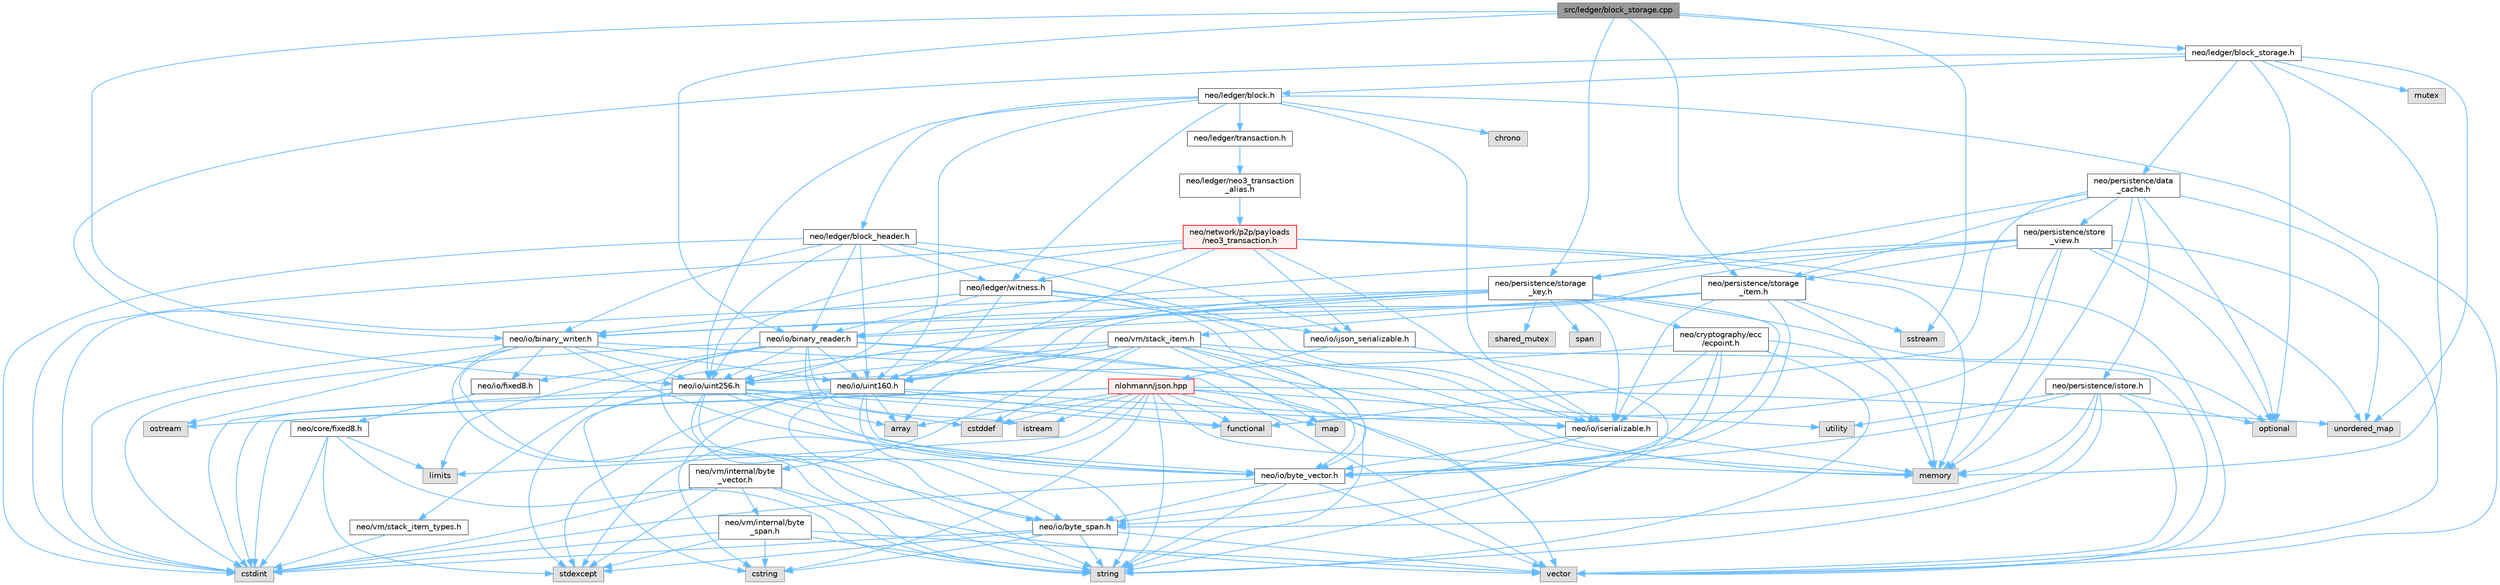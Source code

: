 digraph "src/ledger/block_storage.cpp"
{
 // LATEX_PDF_SIZE
  bgcolor="transparent";
  edge [fontname=Helvetica,fontsize=10,labelfontname=Helvetica,labelfontsize=10];
  node [fontname=Helvetica,fontsize=10,shape=box,height=0.2,width=0.4];
  Node1 [id="Node000001",label="src/ledger/block_storage.cpp",height=0.2,width=0.4,color="gray40", fillcolor="grey60", style="filled", fontcolor="black",tooltip=" "];
  Node1 -> Node2 [id="edge1_Node000001_Node000002",color="steelblue1",style="solid",tooltip=" "];
  Node2 [id="Node000002",label="neo/io/binary_reader.h",height=0.2,width=0.4,color="grey40", fillcolor="white", style="filled",URL="$binary__reader_8h.html",tooltip=" "];
  Node2 -> Node3 [id="edge2_Node000002_Node000003",color="steelblue1",style="solid",tooltip=" "];
  Node3 [id="Node000003",label="neo/io/byte_vector.h",height=0.2,width=0.4,color="grey40", fillcolor="white", style="filled",URL="$io_2byte__vector_8h.html",tooltip=" "];
  Node3 -> Node4 [id="edge3_Node000003_Node000004",color="steelblue1",style="solid",tooltip=" "];
  Node4 [id="Node000004",label="neo/io/byte_span.h",height=0.2,width=0.4,color="grey40", fillcolor="white", style="filled",URL="$io_2byte__span_8h.html",tooltip=" "];
  Node4 -> Node5 [id="edge4_Node000004_Node000005",color="steelblue1",style="solid",tooltip=" "];
  Node5 [id="Node000005",label="cstdint",height=0.2,width=0.4,color="grey60", fillcolor="#E0E0E0", style="filled",tooltip=" "];
  Node4 -> Node6 [id="edge5_Node000004_Node000006",color="steelblue1",style="solid",tooltip=" "];
  Node6 [id="Node000006",label="cstring",height=0.2,width=0.4,color="grey60", fillcolor="#E0E0E0", style="filled",tooltip=" "];
  Node4 -> Node7 [id="edge6_Node000004_Node000007",color="steelblue1",style="solid",tooltip=" "];
  Node7 [id="Node000007",label="stdexcept",height=0.2,width=0.4,color="grey60", fillcolor="#E0E0E0", style="filled",tooltip=" "];
  Node4 -> Node8 [id="edge7_Node000004_Node000008",color="steelblue1",style="solid",tooltip=" "];
  Node8 [id="Node000008",label="string",height=0.2,width=0.4,color="grey60", fillcolor="#E0E0E0", style="filled",tooltip=" "];
  Node4 -> Node9 [id="edge8_Node000004_Node000009",color="steelblue1",style="solid",tooltip=" "];
  Node9 [id="Node000009",label="vector",height=0.2,width=0.4,color="grey60", fillcolor="#E0E0E0", style="filled",tooltip=" "];
  Node3 -> Node5 [id="edge9_Node000003_Node000005",color="steelblue1",style="solid",tooltip=" "];
  Node3 -> Node8 [id="edge10_Node000003_Node000008",color="steelblue1",style="solid",tooltip=" "];
  Node3 -> Node9 [id="edge11_Node000003_Node000009",color="steelblue1",style="solid",tooltip=" "];
  Node2 -> Node10 [id="edge12_Node000002_Node000010",color="steelblue1",style="solid",tooltip=" "];
  Node10 [id="Node000010",label="neo/io/fixed8.h",height=0.2,width=0.4,color="grey40", fillcolor="white", style="filled",URL="$io_2fixed8_8h.html",tooltip=" "];
  Node10 -> Node11 [id="edge13_Node000010_Node000011",color="steelblue1",style="solid",tooltip=" "];
  Node11 [id="Node000011",label="neo/core/fixed8.h",height=0.2,width=0.4,color="grey40", fillcolor="white", style="filled",URL="$core_2fixed8_8h.html",tooltip=" "];
  Node11 -> Node5 [id="edge14_Node000011_Node000005",color="steelblue1",style="solid",tooltip=" "];
  Node11 -> Node12 [id="edge15_Node000011_Node000012",color="steelblue1",style="solid",tooltip=" "];
  Node12 [id="Node000012",label="limits",height=0.2,width=0.4,color="grey60", fillcolor="#E0E0E0", style="filled",tooltip=" "];
  Node11 -> Node7 [id="edge16_Node000011_Node000007",color="steelblue1",style="solid",tooltip=" "];
  Node11 -> Node8 [id="edge17_Node000011_Node000008",color="steelblue1",style="solid",tooltip=" "];
  Node2 -> Node13 [id="edge18_Node000002_Node000013",color="steelblue1",style="solid",tooltip=" "];
  Node13 [id="Node000013",label="neo/io/uint160.h",height=0.2,width=0.4,color="grey40", fillcolor="white", style="filled",URL="$uint160_8h.html",tooltip=" "];
  Node13 -> Node4 [id="edge19_Node000013_Node000004",color="steelblue1",style="solid",tooltip=" "];
  Node13 -> Node3 [id="edge20_Node000013_Node000003",color="steelblue1",style="solid",tooltip=" "];
  Node13 -> Node14 [id="edge21_Node000013_Node000014",color="steelblue1",style="solid",tooltip=" "];
  Node14 [id="Node000014",label="neo/io/iserializable.h",height=0.2,width=0.4,color="grey40", fillcolor="white", style="filled",URL="$iserializable_8h.html",tooltip=" "];
  Node14 -> Node4 [id="edge22_Node000014_Node000004",color="steelblue1",style="solid",tooltip=" "];
  Node14 -> Node3 [id="edge23_Node000014_Node000003",color="steelblue1",style="solid",tooltip=" "];
  Node14 -> Node15 [id="edge24_Node000014_Node000015",color="steelblue1",style="solid",tooltip=" "];
  Node15 [id="Node000015",label="memory",height=0.2,width=0.4,color="grey60", fillcolor="#E0E0E0", style="filled",tooltip=" "];
  Node13 -> Node16 [id="edge25_Node000013_Node000016",color="steelblue1",style="solid",tooltip=" "];
  Node16 [id="Node000016",label="array",height=0.2,width=0.4,color="grey60", fillcolor="#E0E0E0", style="filled",tooltip=" "];
  Node13 -> Node5 [id="edge26_Node000013_Node000005",color="steelblue1",style="solid",tooltip=" "];
  Node13 -> Node6 [id="edge27_Node000013_Node000006",color="steelblue1",style="solid",tooltip=" "];
  Node13 -> Node17 [id="edge28_Node000013_Node000017",color="steelblue1",style="solid",tooltip=" "];
  Node17 [id="Node000017",label="functional",height=0.2,width=0.4,color="grey60", fillcolor="#E0E0E0", style="filled",tooltip=" "];
  Node13 -> Node7 [id="edge29_Node000013_Node000007",color="steelblue1",style="solid",tooltip=" "];
  Node13 -> Node8 [id="edge30_Node000013_Node000008",color="steelblue1",style="solid",tooltip=" "];
  Node2 -> Node18 [id="edge31_Node000002_Node000018",color="steelblue1",style="solid",tooltip=" "];
  Node18 [id="Node000018",label="neo/io/uint256.h",height=0.2,width=0.4,color="grey40", fillcolor="white", style="filled",URL="$uint256_8h.html",tooltip=" "];
  Node18 -> Node4 [id="edge32_Node000018_Node000004",color="steelblue1",style="solid",tooltip=" "];
  Node18 -> Node3 [id="edge33_Node000018_Node000003",color="steelblue1",style="solid",tooltip=" "];
  Node18 -> Node14 [id="edge34_Node000018_Node000014",color="steelblue1",style="solid",tooltip=" "];
  Node18 -> Node16 [id="edge35_Node000018_Node000016",color="steelblue1",style="solid",tooltip=" "];
  Node18 -> Node19 [id="edge36_Node000018_Node000019",color="steelblue1",style="solid",tooltip=" "];
  Node19 [id="Node000019",label="cstddef",height=0.2,width=0.4,color="grey60", fillcolor="#E0E0E0", style="filled",tooltip=" "];
  Node18 -> Node5 [id="edge37_Node000018_Node000005",color="steelblue1",style="solid",tooltip=" "];
  Node18 -> Node6 [id="edge38_Node000018_Node000006",color="steelblue1",style="solid",tooltip=" "];
  Node18 -> Node17 [id="edge39_Node000018_Node000017",color="steelblue1",style="solid",tooltip=" "];
  Node18 -> Node7 [id="edge40_Node000018_Node000007",color="steelblue1",style="solid",tooltip=" "];
  Node18 -> Node8 [id="edge41_Node000018_Node000008",color="steelblue1",style="solid",tooltip=" "];
  Node2 -> Node5 [id="edge42_Node000002_Node000005",color="steelblue1",style="solid",tooltip=" "];
  Node2 -> Node20 [id="edge43_Node000002_Node000020",color="steelblue1",style="solid",tooltip=" "];
  Node20 [id="Node000020",label="istream",height=0.2,width=0.4,color="grey60", fillcolor="#E0E0E0", style="filled",tooltip=" "];
  Node2 -> Node12 [id="edge44_Node000002_Node000012",color="steelblue1",style="solid",tooltip=" "];
  Node2 -> Node15 [id="edge45_Node000002_Node000015",color="steelblue1",style="solid",tooltip=" "];
  Node2 -> Node8 [id="edge46_Node000002_Node000008",color="steelblue1",style="solid",tooltip=" "];
  Node2 -> Node9 [id="edge47_Node000002_Node000009",color="steelblue1",style="solid",tooltip=" "];
  Node1 -> Node21 [id="edge48_Node000001_Node000021",color="steelblue1",style="solid",tooltip=" "];
  Node21 [id="Node000021",label="neo/io/binary_writer.h",height=0.2,width=0.4,color="grey40", fillcolor="white", style="filled",URL="$binary__writer_8h.html",tooltip=" "];
  Node21 -> Node4 [id="edge49_Node000021_Node000004",color="steelblue1",style="solid",tooltip=" "];
  Node21 -> Node3 [id="edge50_Node000021_Node000003",color="steelblue1",style="solid",tooltip=" "];
  Node21 -> Node10 [id="edge51_Node000021_Node000010",color="steelblue1",style="solid",tooltip=" "];
  Node21 -> Node13 [id="edge52_Node000021_Node000013",color="steelblue1",style="solid",tooltip=" "];
  Node21 -> Node18 [id="edge53_Node000021_Node000018",color="steelblue1",style="solid",tooltip=" "];
  Node21 -> Node5 [id="edge54_Node000021_Node000005",color="steelblue1",style="solid",tooltip=" "];
  Node21 -> Node22 [id="edge55_Node000021_Node000022",color="steelblue1",style="solid",tooltip=" "];
  Node22 [id="Node000022",label="ostream",height=0.2,width=0.4,color="grey60", fillcolor="#E0E0E0", style="filled",tooltip=" "];
  Node21 -> Node8 [id="edge56_Node000021_Node000008",color="steelblue1",style="solid",tooltip=" "];
  Node21 -> Node9 [id="edge57_Node000021_Node000009",color="steelblue1",style="solid",tooltip=" "];
  Node1 -> Node23 [id="edge58_Node000001_Node000023",color="steelblue1",style="solid",tooltip=" "];
  Node23 [id="Node000023",label="neo/ledger/block_storage.h",height=0.2,width=0.4,color="grey40", fillcolor="white", style="filled",URL="$block__storage_8h.html",tooltip=" "];
  Node23 -> Node18 [id="edge59_Node000023_Node000018",color="steelblue1",style="solid",tooltip=" "];
  Node23 -> Node24 [id="edge60_Node000023_Node000024",color="steelblue1",style="solid",tooltip=" "];
  Node24 [id="Node000024",label="neo/ledger/block.h",height=0.2,width=0.4,color="grey40", fillcolor="white", style="filled",URL="$ledger_2block_8h.html",tooltip=" "];
  Node24 -> Node14 [id="edge61_Node000024_Node000014",color="steelblue1",style="solid",tooltip=" "];
  Node24 -> Node13 [id="edge62_Node000024_Node000013",color="steelblue1",style="solid",tooltip=" "];
  Node24 -> Node18 [id="edge63_Node000024_Node000018",color="steelblue1",style="solid",tooltip=" "];
  Node24 -> Node25 [id="edge64_Node000024_Node000025",color="steelblue1",style="solid",tooltip=" "];
  Node25 [id="Node000025",label="neo/ledger/block_header.h",height=0.2,width=0.4,color="grey40", fillcolor="white", style="filled",URL="$block__header_8h.html",tooltip=" "];
  Node25 -> Node2 [id="edge65_Node000025_Node000002",color="steelblue1",style="solid",tooltip=" "];
  Node25 -> Node21 [id="edge66_Node000025_Node000021",color="steelblue1",style="solid",tooltip=" "];
  Node25 -> Node26 [id="edge67_Node000025_Node000026",color="steelblue1",style="solid",tooltip=" "];
  Node26 [id="Node000026",label="neo/io/ijson_serializable.h",height=0.2,width=0.4,color="grey40", fillcolor="white", style="filled",URL="$ijson__serializable_8h.html",tooltip=" "];
  Node26 -> Node27 [id="edge68_Node000026_Node000027",color="steelblue1",style="solid",tooltip=" "];
  Node27 [id="Node000027",label="nlohmann/json.hpp",height=0.2,width=0.4,color="red", fillcolor="#FFF0F0", style="filled",URL="$json_8hpp.html",tooltip=" "];
  Node27 -> Node19 [id="edge69_Node000027_Node000019",color="steelblue1",style="solid",tooltip=" "];
  Node27 -> Node17 [id="edge70_Node000027_Node000017",color="steelblue1",style="solid",tooltip=" "];
  Node27 -> Node15 [id="edge71_Node000027_Node000015",color="steelblue1",style="solid",tooltip=" "];
  Node27 -> Node8 [id="edge72_Node000027_Node000008",color="steelblue1",style="solid",tooltip=" "];
  Node27 -> Node32 [id="edge73_Node000027_Node000032",color="steelblue1",style="solid",tooltip=" "];
  Node32 [id="Node000032",label="utility",height=0.2,width=0.4,color="grey60", fillcolor="#E0E0E0", style="filled",tooltip=" "];
  Node27 -> Node9 [id="edge74_Node000027_Node000009",color="steelblue1",style="solid",tooltip=" "];
  Node27 -> Node16 [id="edge75_Node000027_Node000016",color="steelblue1",style="solid",tooltip=" "];
  Node27 -> Node34 [id="edge76_Node000027_Node000034",color="steelblue1",style="solid",tooltip=" "];
  Node34 [id="Node000034",label="map",height=0.2,width=0.4,color="grey60", fillcolor="#E0E0E0", style="filled",tooltip=" "];
  Node27 -> Node37 [id="edge77_Node000027_Node000037",color="steelblue1",style="solid",tooltip=" "];
  Node37 [id="Node000037",label="unordered_map",height=0.2,width=0.4,color="grey60", fillcolor="#E0E0E0", style="filled",tooltip=" "];
  Node27 -> Node7 [id="edge78_Node000027_Node000007",color="steelblue1",style="solid",tooltip=" "];
  Node27 -> Node5 [id="edge79_Node000027_Node000005",color="steelblue1",style="solid",tooltip=" "];
  Node27 -> Node12 [id="edge80_Node000027_Node000012",color="steelblue1",style="solid",tooltip=" "];
  Node27 -> Node6 [id="edge81_Node000027_Node000006",color="steelblue1",style="solid",tooltip=" "];
  Node27 -> Node20 [id="edge82_Node000027_Node000020",color="steelblue1",style="solid",tooltip=" "];
  Node27 -> Node22 [id="edge83_Node000027_Node000022",color="steelblue1",style="solid",tooltip=" "];
  Node26 -> Node8 [id="edge84_Node000026_Node000008",color="steelblue1",style="solid",tooltip=" "];
  Node25 -> Node14 [id="edge85_Node000025_Node000014",color="steelblue1",style="solid",tooltip=" "];
  Node25 -> Node13 [id="edge86_Node000025_Node000013",color="steelblue1",style="solid",tooltip=" "];
  Node25 -> Node18 [id="edge87_Node000025_Node000018",color="steelblue1",style="solid",tooltip=" "];
  Node25 -> Node50 [id="edge88_Node000025_Node000050",color="steelblue1",style="solid",tooltip=" "];
  Node50 [id="Node000050",label="neo/ledger/witness.h",height=0.2,width=0.4,color="grey40", fillcolor="white", style="filled",URL="$ledger_2witness_8h.html",tooltip=" "];
  Node50 -> Node2 [id="edge89_Node000050_Node000002",color="steelblue1",style="solid",tooltip=" "];
  Node50 -> Node21 [id="edge90_Node000050_Node000021",color="steelblue1",style="solid",tooltip=" "];
  Node50 -> Node3 [id="edge91_Node000050_Node000003",color="steelblue1",style="solid",tooltip=" "];
  Node50 -> Node26 [id="edge92_Node000050_Node000026",color="steelblue1",style="solid",tooltip=" "];
  Node50 -> Node14 [id="edge93_Node000050_Node000014",color="steelblue1",style="solid",tooltip=" "];
  Node50 -> Node13 [id="edge94_Node000050_Node000013",color="steelblue1",style="solid",tooltip=" "];
  Node25 -> Node5 [id="edge95_Node000025_Node000005",color="steelblue1",style="solid",tooltip=" "];
  Node24 -> Node51 [id="edge96_Node000024_Node000051",color="steelblue1",style="solid",tooltip=" "];
  Node51 [id="Node000051",label="neo/ledger/transaction.h",height=0.2,width=0.4,color="grey40", fillcolor="white", style="filled",URL="$ledger_2transaction_8h.html",tooltip=" "];
  Node51 -> Node52 [id="edge97_Node000051_Node000052",color="steelblue1",style="solid",tooltip=" "];
  Node52 [id="Node000052",label="neo/ledger/neo3_transaction\l_alias.h",height=0.2,width=0.4,color="grey40", fillcolor="white", style="filled",URL="$neo3__transaction__alias_8h.html",tooltip=" "];
  Node52 -> Node53 [id="edge98_Node000052_Node000053",color="steelblue1",style="solid",tooltip=" "];
  Node53 [id="Node000053",label="neo/network/p2p/payloads\l/neo3_transaction.h",height=0.2,width=0.4,color="red", fillcolor="#FFF0F0", style="filled",URL="$neo3__transaction_8h.html",tooltip=" "];
  Node53 -> Node26 [id="edge99_Node000053_Node000026",color="steelblue1",style="solid",tooltip=" "];
  Node53 -> Node14 [id="edge100_Node000053_Node000014",color="steelblue1",style="solid",tooltip=" "];
  Node53 -> Node13 [id="edge101_Node000053_Node000013",color="steelblue1",style="solid",tooltip=" "];
  Node53 -> Node18 [id="edge102_Node000053_Node000018",color="steelblue1",style="solid",tooltip=" "];
  Node53 -> Node50 [id="edge103_Node000053_Node000050",color="steelblue1",style="solid",tooltip=" "];
  Node53 -> Node5 [id="edge104_Node000053_Node000005",color="steelblue1",style="solid",tooltip=" "];
  Node53 -> Node15 [id="edge105_Node000053_Node000015",color="steelblue1",style="solid",tooltip=" "];
  Node53 -> Node9 [id="edge106_Node000053_Node000009",color="steelblue1",style="solid",tooltip=" "];
  Node24 -> Node50 [id="edge107_Node000024_Node000050",color="steelblue1",style="solid",tooltip=" "];
  Node24 -> Node66 [id="edge108_Node000024_Node000066",color="steelblue1",style="solid",tooltip=" "];
  Node66 [id="Node000066",label="chrono",height=0.2,width=0.4,color="grey60", fillcolor="#E0E0E0", style="filled",tooltip=" "];
  Node24 -> Node9 [id="edge109_Node000024_Node000009",color="steelblue1",style="solid",tooltip=" "];
  Node23 -> Node67 [id="edge110_Node000023_Node000067",color="steelblue1",style="solid",tooltip=" "];
  Node67 [id="Node000067",label="neo/persistence/data\l_cache.h",height=0.2,width=0.4,color="grey40", fillcolor="white", style="filled",URL="$data__cache_8h.html",tooltip=" "];
  Node67 -> Node68 [id="edge111_Node000067_Node000068",color="steelblue1",style="solid",tooltip=" "];
  Node68 [id="Node000068",label="neo/persistence/istore.h",height=0.2,width=0.4,color="grey40", fillcolor="white", style="filled",URL="$istore_8h.html",tooltip=" "];
  Node68 -> Node4 [id="edge112_Node000068_Node000004",color="steelblue1",style="solid",tooltip=" "];
  Node68 -> Node3 [id="edge113_Node000068_Node000003",color="steelblue1",style="solid",tooltip=" "];
  Node68 -> Node15 [id="edge114_Node000068_Node000015",color="steelblue1",style="solid",tooltip=" "];
  Node68 -> Node58 [id="edge115_Node000068_Node000058",color="steelblue1",style="solid",tooltip=" "];
  Node58 [id="Node000058",label="optional",height=0.2,width=0.4,color="grey60", fillcolor="#E0E0E0", style="filled",tooltip=" "];
  Node68 -> Node8 [id="edge116_Node000068_Node000008",color="steelblue1",style="solid",tooltip=" "];
  Node68 -> Node32 [id="edge117_Node000068_Node000032",color="steelblue1",style="solid",tooltip=" "];
  Node68 -> Node9 [id="edge118_Node000068_Node000009",color="steelblue1",style="solid",tooltip=" "];
  Node67 -> Node69 [id="edge119_Node000067_Node000069",color="steelblue1",style="solid",tooltip=" "];
  Node69 [id="Node000069",label="neo/persistence/storage\l_item.h",height=0.2,width=0.4,color="grey40", fillcolor="white", style="filled",URL="$persistence_2storage__item_8h.html",tooltip=" "];
  Node69 -> Node2 [id="edge120_Node000069_Node000002",color="steelblue1",style="solid",tooltip=" "];
  Node69 -> Node21 [id="edge121_Node000069_Node000021",color="steelblue1",style="solid",tooltip=" "];
  Node69 -> Node3 [id="edge122_Node000069_Node000003",color="steelblue1",style="solid",tooltip=" "];
  Node69 -> Node14 [id="edge123_Node000069_Node000014",color="steelblue1",style="solid",tooltip=" "];
  Node69 -> Node70 [id="edge124_Node000069_Node000070",color="steelblue1",style="solid",tooltip=" "];
  Node70 [id="Node000070",label="neo/vm/stack_item.h",height=0.2,width=0.4,color="grey40", fillcolor="white", style="filled",URL="$stack__item_8h.html",tooltip=" "];
  Node70 -> Node3 [id="edge125_Node000070_Node000003",color="steelblue1",style="solid",tooltip=" "];
  Node70 -> Node13 [id="edge126_Node000070_Node000013",color="steelblue1",style="solid",tooltip=" "];
  Node70 -> Node18 [id="edge127_Node000070_Node000018",color="steelblue1",style="solid",tooltip=" "];
  Node70 -> Node71 [id="edge128_Node000070_Node000071",color="steelblue1",style="solid",tooltip=" "];
  Node71 [id="Node000071",label="neo/vm/internal/byte\l_vector.h",height=0.2,width=0.4,color="grey40", fillcolor="white", style="filled",URL="$vm_2internal_2byte__vector_8h.html",tooltip=" "];
  Node71 -> Node72 [id="edge129_Node000071_Node000072",color="steelblue1",style="solid",tooltip=" "];
  Node72 [id="Node000072",label="neo/vm/internal/byte\l_span.h",height=0.2,width=0.4,color="grey40", fillcolor="white", style="filled",URL="$vm_2internal_2byte__span_8h.html",tooltip=" "];
  Node72 -> Node5 [id="edge130_Node000072_Node000005",color="steelblue1",style="solid",tooltip=" "];
  Node72 -> Node6 [id="edge131_Node000072_Node000006",color="steelblue1",style="solid",tooltip=" "];
  Node72 -> Node7 [id="edge132_Node000072_Node000007",color="steelblue1",style="solid",tooltip=" "];
  Node72 -> Node8 [id="edge133_Node000072_Node000008",color="steelblue1",style="solid",tooltip=" "];
  Node72 -> Node9 [id="edge134_Node000072_Node000009",color="steelblue1",style="solid",tooltip=" "];
  Node71 -> Node5 [id="edge135_Node000071_Node000005",color="steelblue1",style="solid",tooltip=" "];
  Node71 -> Node7 [id="edge136_Node000071_Node000007",color="steelblue1",style="solid",tooltip=" "];
  Node71 -> Node8 [id="edge137_Node000071_Node000008",color="steelblue1",style="solid",tooltip=" "];
  Node71 -> Node9 [id="edge138_Node000071_Node000009",color="steelblue1",style="solid",tooltip=" "];
  Node70 -> Node73 [id="edge139_Node000070_Node000073",color="steelblue1",style="solid",tooltip=" "];
  Node73 [id="Node000073",label="neo/vm/stack_item_types.h",height=0.2,width=0.4,color="grey40", fillcolor="white", style="filled",URL="$stack__item__types_8h.html",tooltip=" "];
  Node73 -> Node5 [id="edge140_Node000073_Node000005",color="steelblue1",style="solid",tooltip=" "];
  Node70 -> Node16 [id="edge141_Node000070_Node000016",color="steelblue1",style="solid",tooltip=" "];
  Node70 -> Node19 [id="edge142_Node000070_Node000019",color="steelblue1",style="solid",tooltip=" "];
  Node70 -> Node34 [id="edge143_Node000070_Node000034",color="steelblue1",style="solid",tooltip=" "];
  Node70 -> Node15 [id="edge144_Node000070_Node000015",color="steelblue1",style="solid",tooltip=" "];
  Node70 -> Node8 [id="edge145_Node000070_Node000008",color="steelblue1",style="solid",tooltip=" "];
  Node70 -> Node9 [id="edge146_Node000070_Node000009",color="steelblue1",style="solid",tooltip=" "];
  Node69 -> Node15 [id="edge147_Node000069_Node000015",color="steelblue1",style="solid",tooltip=" "];
  Node69 -> Node74 [id="edge148_Node000069_Node000074",color="steelblue1",style="solid",tooltip=" "];
  Node74 [id="Node000074",label="sstream",height=0.2,width=0.4,color="grey60", fillcolor="#E0E0E0", style="filled",tooltip=" "];
  Node67 -> Node75 [id="edge149_Node000067_Node000075",color="steelblue1",style="solid",tooltip=" "];
  Node75 [id="Node000075",label="neo/persistence/storage\l_key.h",height=0.2,width=0.4,color="grey40", fillcolor="white", style="filled",URL="$persistence_2storage__key_8h.html",tooltip=" "];
  Node75 -> Node56 [id="edge150_Node000075_Node000056",color="steelblue1",style="solid",tooltip=" "];
  Node56 [id="Node000056",label="neo/cryptography/ecc\l/ecpoint.h",height=0.2,width=0.4,color="grey40", fillcolor="white", style="filled",URL="$ecpoint_8h.html",tooltip=" "];
  Node56 -> Node4 [id="edge151_Node000056_Node000004",color="steelblue1",style="solid",tooltip=" "];
  Node56 -> Node3 [id="edge152_Node000056_Node000003",color="steelblue1",style="solid",tooltip=" "];
  Node56 -> Node14 [id="edge153_Node000056_Node000014",color="steelblue1",style="solid",tooltip=" "];
  Node56 -> Node18 [id="edge154_Node000056_Node000018",color="steelblue1",style="solid",tooltip=" "];
  Node56 -> Node15 [id="edge155_Node000056_Node000015",color="steelblue1",style="solid",tooltip=" "];
  Node56 -> Node8 [id="edge156_Node000056_Node000008",color="steelblue1",style="solid",tooltip=" "];
  Node75 -> Node2 [id="edge157_Node000075_Node000002",color="steelblue1",style="solid",tooltip=" "];
  Node75 -> Node21 [id="edge158_Node000075_Node000021",color="steelblue1",style="solid",tooltip=" "];
  Node75 -> Node3 [id="edge159_Node000075_Node000003",color="steelblue1",style="solid",tooltip=" "];
  Node75 -> Node14 [id="edge160_Node000075_Node000014",color="steelblue1",style="solid",tooltip=" "];
  Node75 -> Node13 [id="edge161_Node000075_Node000013",color="steelblue1",style="solid",tooltip=" "];
  Node75 -> Node18 [id="edge162_Node000075_Node000018",color="steelblue1",style="solid",tooltip=" "];
  Node75 -> Node5 [id="edge163_Node000075_Node000005",color="steelblue1",style="solid",tooltip=" "];
  Node75 -> Node58 [id="edge164_Node000075_Node000058",color="steelblue1",style="solid",tooltip=" "];
  Node75 -> Node76 [id="edge165_Node000075_Node000076",color="steelblue1",style="solid",tooltip=" "];
  Node76 [id="Node000076",label="shared_mutex",height=0.2,width=0.4,color="grey60", fillcolor="#E0E0E0", style="filled",tooltip=" "];
  Node75 -> Node77 [id="edge166_Node000075_Node000077",color="steelblue1",style="solid",tooltip=" "];
  Node77 [id="Node000077",label="span",height=0.2,width=0.4,color="grey60", fillcolor="#E0E0E0", style="filled",tooltip=" "];
  Node67 -> Node78 [id="edge167_Node000067_Node000078",color="steelblue1",style="solid",tooltip=" "];
  Node78 [id="Node000078",label="neo/persistence/store\l_view.h",height=0.2,width=0.4,color="grey40", fillcolor="white", style="filled",URL="$store__view_8h.html",tooltip=" "];
  Node78 -> Node13 [id="edge168_Node000078_Node000013",color="steelblue1",style="solid",tooltip=" "];
  Node78 -> Node18 [id="edge169_Node000078_Node000018",color="steelblue1",style="solid",tooltip=" "];
  Node78 -> Node69 [id="edge170_Node000078_Node000069",color="steelblue1",style="solid",tooltip=" "];
  Node78 -> Node75 [id="edge171_Node000078_Node000075",color="steelblue1",style="solid",tooltip=" "];
  Node78 -> Node17 [id="edge172_Node000078_Node000017",color="steelblue1",style="solid",tooltip=" "];
  Node78 -> Node15 [id="edge173_Node000078_Node000015",color="steelblue1",style="solid",tooltip=" "];
  Node78 -> Node58 [id="edge174_Node000078_Node000058",color="steelblue1",style="solid",tooltip=" "];
  Node78 -> Node37 [id="edge175_Node000078_Node000037",color="steelblue1",style="solid",tooltip=" "];
  Node78 -> Node9 [id="edge176_Node000078_Node000009",color="steelblue1",style="solid",tooltip=" "];
  Node67 -> Node17 [id="edge177_Node000067_Node000017",color="steelblue1",style="solid",tooltip=" "];
  Node67 -> Node15 [id="edge178_Node000067_Node000015",color="steelblue1",style="solid",tooltip=" "];
  Node67 -> Node58 [id="edge179_Node000067_Node000058",color="steelblue1",style="solid",tooltip=" "];
  Node67 -> Node37 [id="edge180_Node000067_Node000037",color="steelblue1",style="solid",tooltip=" "];
  Node23 -> Node15 [id="edge181_Node000023_Node000015",color="steelblue1",style="solid",tooltip=" "];
  Node23 -> Node79 [id="edge182_Node000023_Node000079",color="steelblue1",style="solid",tooltip=" "];
  Node79 [id="Node000079",label="mutex",height=0.2,width=0.4,color="grey60", fillcolor="#E0E0E0", style="filled",tooltip=" "];
  Node23 -> Node58 [id="edge183_Node000023_Node000058",color="steelblue1",style="solid",tooltip=" "];
  Node23 -> Node37 [id="edge184_Node000023_Node000037",color="steelblue1",style="solid",tooltip=" "];
  Node1 -> Node69 [id="edge185_Node000001_Node000069",color="steelblue1",style="solid",tooltip=" "];
  Node1 -> Node75 [id="edge186_Node000001_Node000075",color="steelblue1",style="solid",tooltip=" "];
  Node1 -> Node74 [id="edge187_Node000001_Node000074",color="steelblue1",style="solid",tooltip=" "];
}
